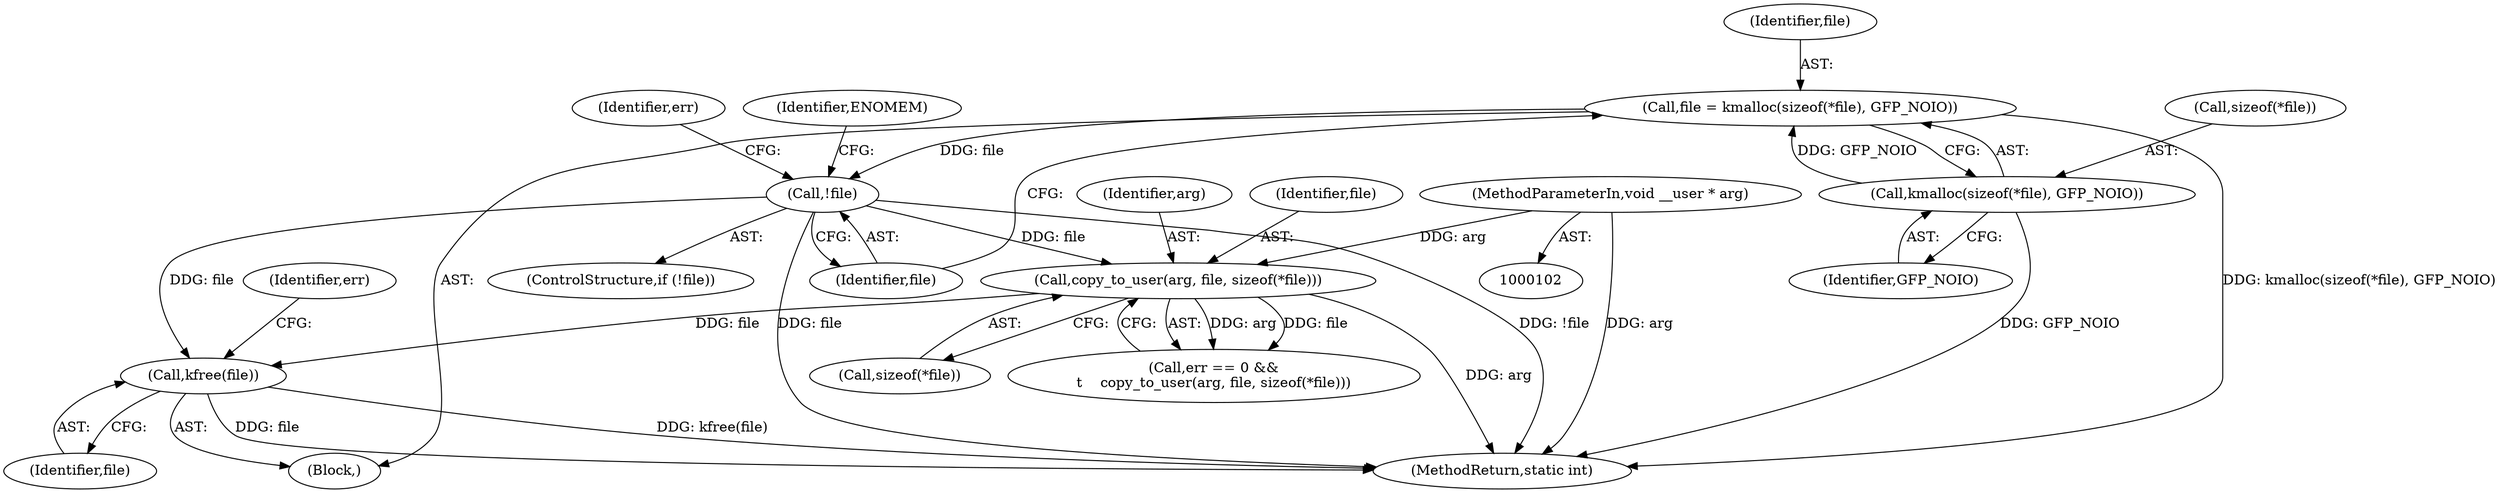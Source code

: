 digraph "0_linux_b6878d9e03043695dbf3fa1caa6dfc09db225b16@API" {
"1000207" [label="(Call,kfree(file))"];
"1000120" [label="(Call,!file)"];
"1000112" [label="(Call,file = kmalloc(sizeof(*file), GFP_NOIO))"];
"1000114" [label="(Call,kmalloc(sizeof(*file), GFP_NOIO))"];
"1000197" [label="(Call,copy_to_user(arg, file, sizeof(*file)))"];
"1000104" [label="(MethodParameterIn,void __user * arg)"];
"1000124" [label="(Identifier,ENOMEM)"];
"1000114" [label="(Call,kmalloc(sizeof(*file), GFP_NOIO))"];
"1000200" [label="(Call,sizeof(*file))"];
"1000118" [label="(Identifier,GFP_NOIO)"];
"1000210" [label="(Identifier,err)"];
"1000115" [label="(Call,sizeof(*file))"];
"1000119" [label="(ControlStructure,if (!file))"];
"1000198" [label="(Identifier,arg)"];
"1000120" [label="(Call,!file)"];
"1000105" [label="(Block,)"];
"1000211" [label="(MethodReturn,static int)"];
"1000197" [label="(Call,copy_to_user(arg, file, sizeof(*file)))"];
"1000126" [label="(Identifier,err)"];
"1000121" [label="(Identifier,file)"];
"1000112" [label="(Call,file = kmalloc(sizeof(*file), GFP_NOIO))"];
"1000113" [label="(Identifier,file)"];
"1000208" [label="(Identifier,file)"];
"1000193" [label="(Call,err == 0 &&\n\t    copy_to_user(arg, file, sizeof(*file)))"];
"1000104" [label="(MethodParameterIn,void __user * arg)"];
"1000199" [label="(Identifier,file)"];
"1000207" [label="(Call,kfree(file))"];
"1000207" -> "1000105"  [label="AST: "];
"1000207" -> "1000208"  [label="CFG: "];
"1000208" -> "1000207"  [label="AST: "];
"1000210" -> "1000207"  [label="CFG: "];
"1000207" -> "1000211"  [label="DDG: file"];
"1000207" -> "1000211"  [label="DDG: kfree(file)"];
"1000120" -> "1000207"  [label="DDG: file"];
"1000197" -> "1000207"  [label="DDG: file"];
"1000120" -> "1000119"  [label="AST: "];
"1000120" -> "1000121"  [label="CFG: "];
"1000121" -> "1000120"  [label="AST: "];
"1000124" -> "1000120"  [label="CFG: "];
"1000126" -> "1000120"  [label="CFG: "];
"1000120" -> "1000211"  [label="DDG: file"];
"1000120" -> "1000211"  [label="DDG: !file"];
"1000112" -> "1000120"  [label="DDG: file"];
"1000120" -> "1000197"  [label="DDG: file"];
"1000112" -> "1000105"  [label="AST: "];
"1000112" -> "1000114"  [label="CFG: "];
"1000113" -> "1000112"  [label="AST: "];
"1000114" -> "1000112"  [label="AST: "];
"1000121" -> "1000112"  [label="CFG: "];
"1000112" -> "1000211"  [label="DDG: kmalloc(sizeof(*file), GFP_NOIO)"];
"1000114" -> "1000112"  [label="DDG: GFP_NOIO"];
"1000114" -> "1000118"  [label="CFG: "];
"1000115" -> "1000114"  [label="AST: "];
"1000118" -> "1000114"  [label="AST: "];
"1000114" -> "1000211"  [label="DDG: GFP_NOIO"];
"1000197" -> "1000193"  [label="AST: "];
"1000197" -> "1000200"  [label="CFG: "];
"1000198" -> "1000197"  [label="AST: "];
"1000199" -> "1000197"  [label="AST: "];
"1000200" -> "1000197"  [label="AST: "];
"1000193" -> "1000197"  [label="CFG: "];
"1000197" -> "1000211"  [label="DDG: arg"];
"1000197" -> "1000193"  [label="DDG: arg"];
"1000197" -> "1000193"  [label="DDG: file"];
"1000104" -> "1000197"  [label="DDG: arg"];
"1000104" -> "1000102"  [label="AST: "];
"1000104" -> "1000211"  [label="DDG: arg"];
}
